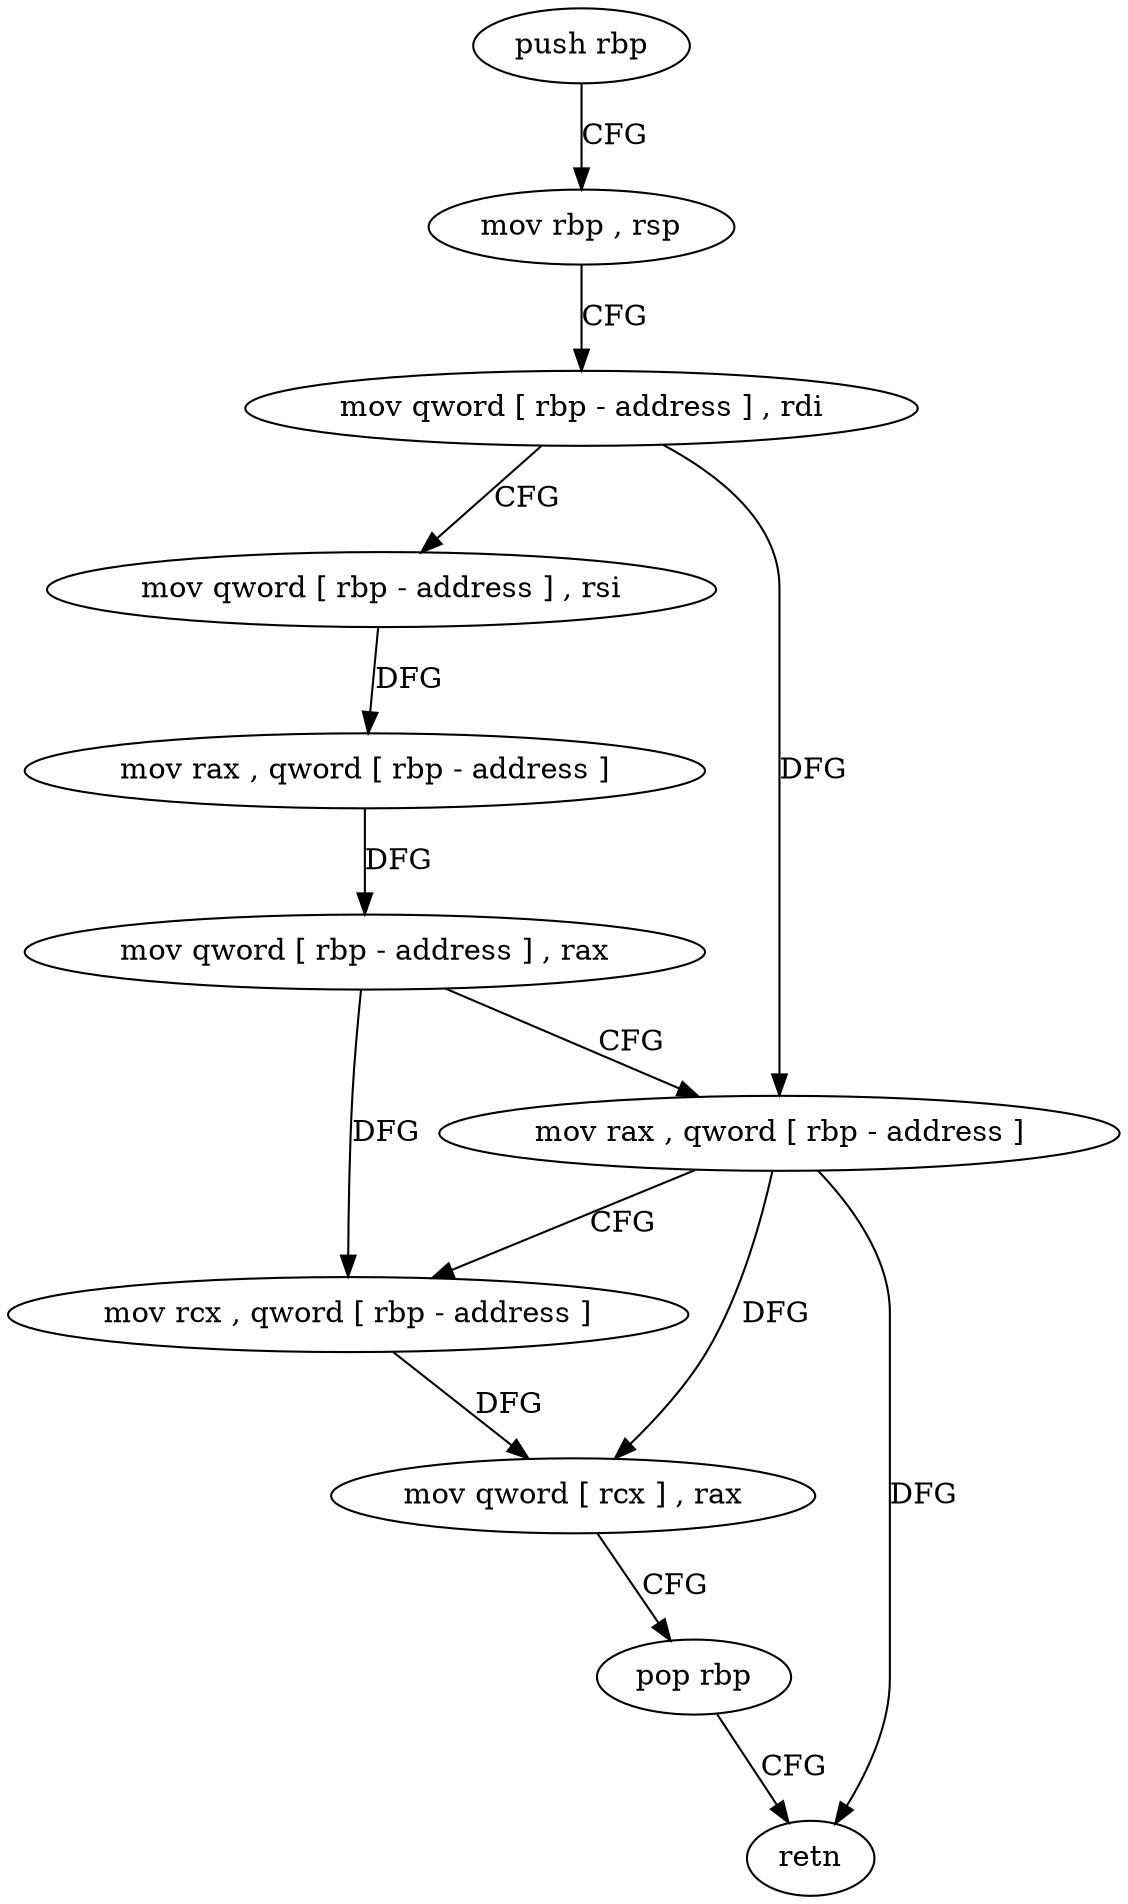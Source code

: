 digraph "func" {
"153952" [label = "push rbp" ]
"153953" [label = "mov rbp , rsp" ]
"153956" [label = "mov qword [ rbp - address ] , rdi" ]
"153960" [label = "mov qword [ rbp - address ] , rsi" ]
"153964" [label = "mov rax , qword [ rbp - address ]" ]
"153968" [label = "mov qword [ rbp - address ] , rax" ]
"153972" [label = "mov rax , qword [ rbp - address ]" ]
"153976" [label = "mov rcx , qword [ rbp - address ]" ]
"153980" [label = "mov qword [ rcx ] , rax" ]
"153983" [label = "pop rbp" ]
"153984" [label = "retn" ]
"153952" -> "153953" [ label = "CFG" ]
"153953" -> "153956" [ label = "CFG" ]
"153956" -> "153960" [ label = "CFG" ]
"153956" -> "153972" [ label = "DFG" ]
"153960" -> "153964" [ label = "DFG" ]
"153964" -> "153968" [ label = "DFG" ]
"153968" -> "153972" [ label = "CFG" ]
"153968" -> "153976" [ label = "DFG" ]
"153972" -> "153976" [ label = "CFG" ]
"153972" -> "153980" [ label = "DFG" ]
"153972" -> "153984" [ label = "DFG" ]
"153976" -> "153980" [ label = "DFG" ]
"153980" -> "153983" [ label = "CFG" ]
"153983" -> "153984" [ label = "CFG" ]
}
